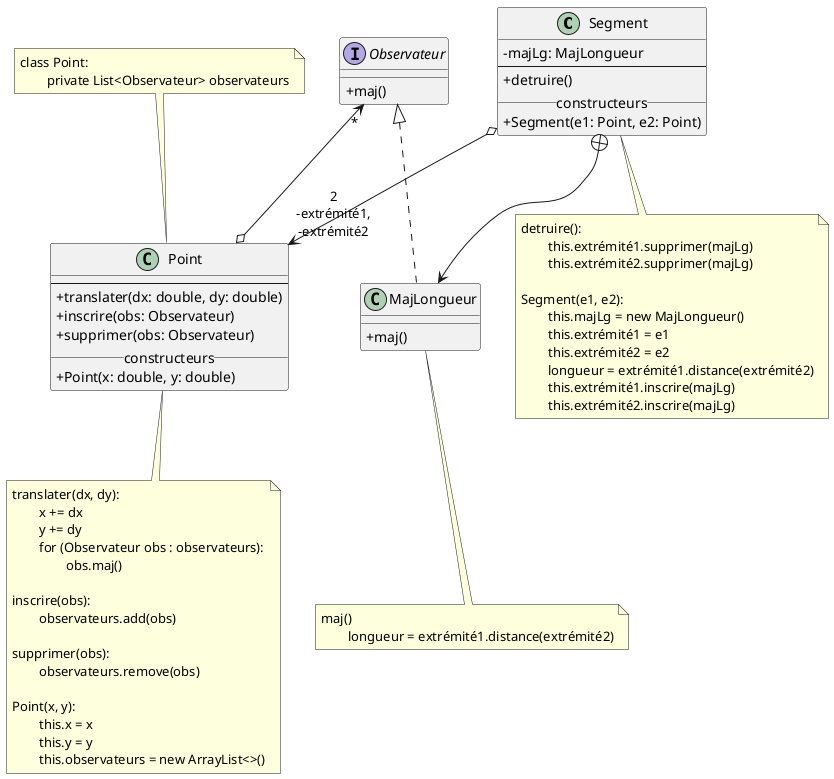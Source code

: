 @startuml
skinparam classAttributeIconSize 0

class Segment {
	- majLg: MajLongueur
	--
	+ detruire()
	__constructeurs__
	+ Segment(e1: Point, e2: Point)
}

class MajLongueur implements Observateur {
	+ maj()
}

note bottom of MajLongueur
	maj()
		longueur = extrémité1.distance(extrémité2)
end note

Segment +--> MajLongueur

interface Observateur {
	+ maj()
}

class Point {
	--
	+translater(dx: double, dy: double)
	+inscrire(obs: Observateur)
	+supprimer(obs: Observateur)
	__constructeurs__
	+Point(x: double, y: double)
}
Segment  o-right-> "2\n-extrémité1,\n-extrémité2" Point: "                                     "

Point o-up-> "*" Observateur
note bottom of Segment
	detruire():
		this.extrémité1.supprimer(majLg)
		this.extrémité2.supprimer(majLg)

	Segment(e1, e2):
		this.majLg = new MajLongueur()
		this.extrémité1 = e1
		this.extrémité2 = e2
		longueur = extrémité1.distance(extrémité2)
		this.extrémité1.inscrire(majLg)
		this.extrémité2.inscrire(majLg)
end note

note top of Point
	class Point:
		private List<Observateur> observateurs
end note

note bottom of Point
	translater(dx, dy):
		x += dx
		y += dy
		for (Observateur obs : observateurs):
			obs.maj()

	inscrire(obs):
		observateurs.add(obs)

	supprimer(obs):
		observateurs.remove(obs)

	Point(x, y):
		this.x = x
		this.y = y
		this.observateurs = new ArrayList<>()
end note
@enduml
' vim: sw=4 ts=4:
